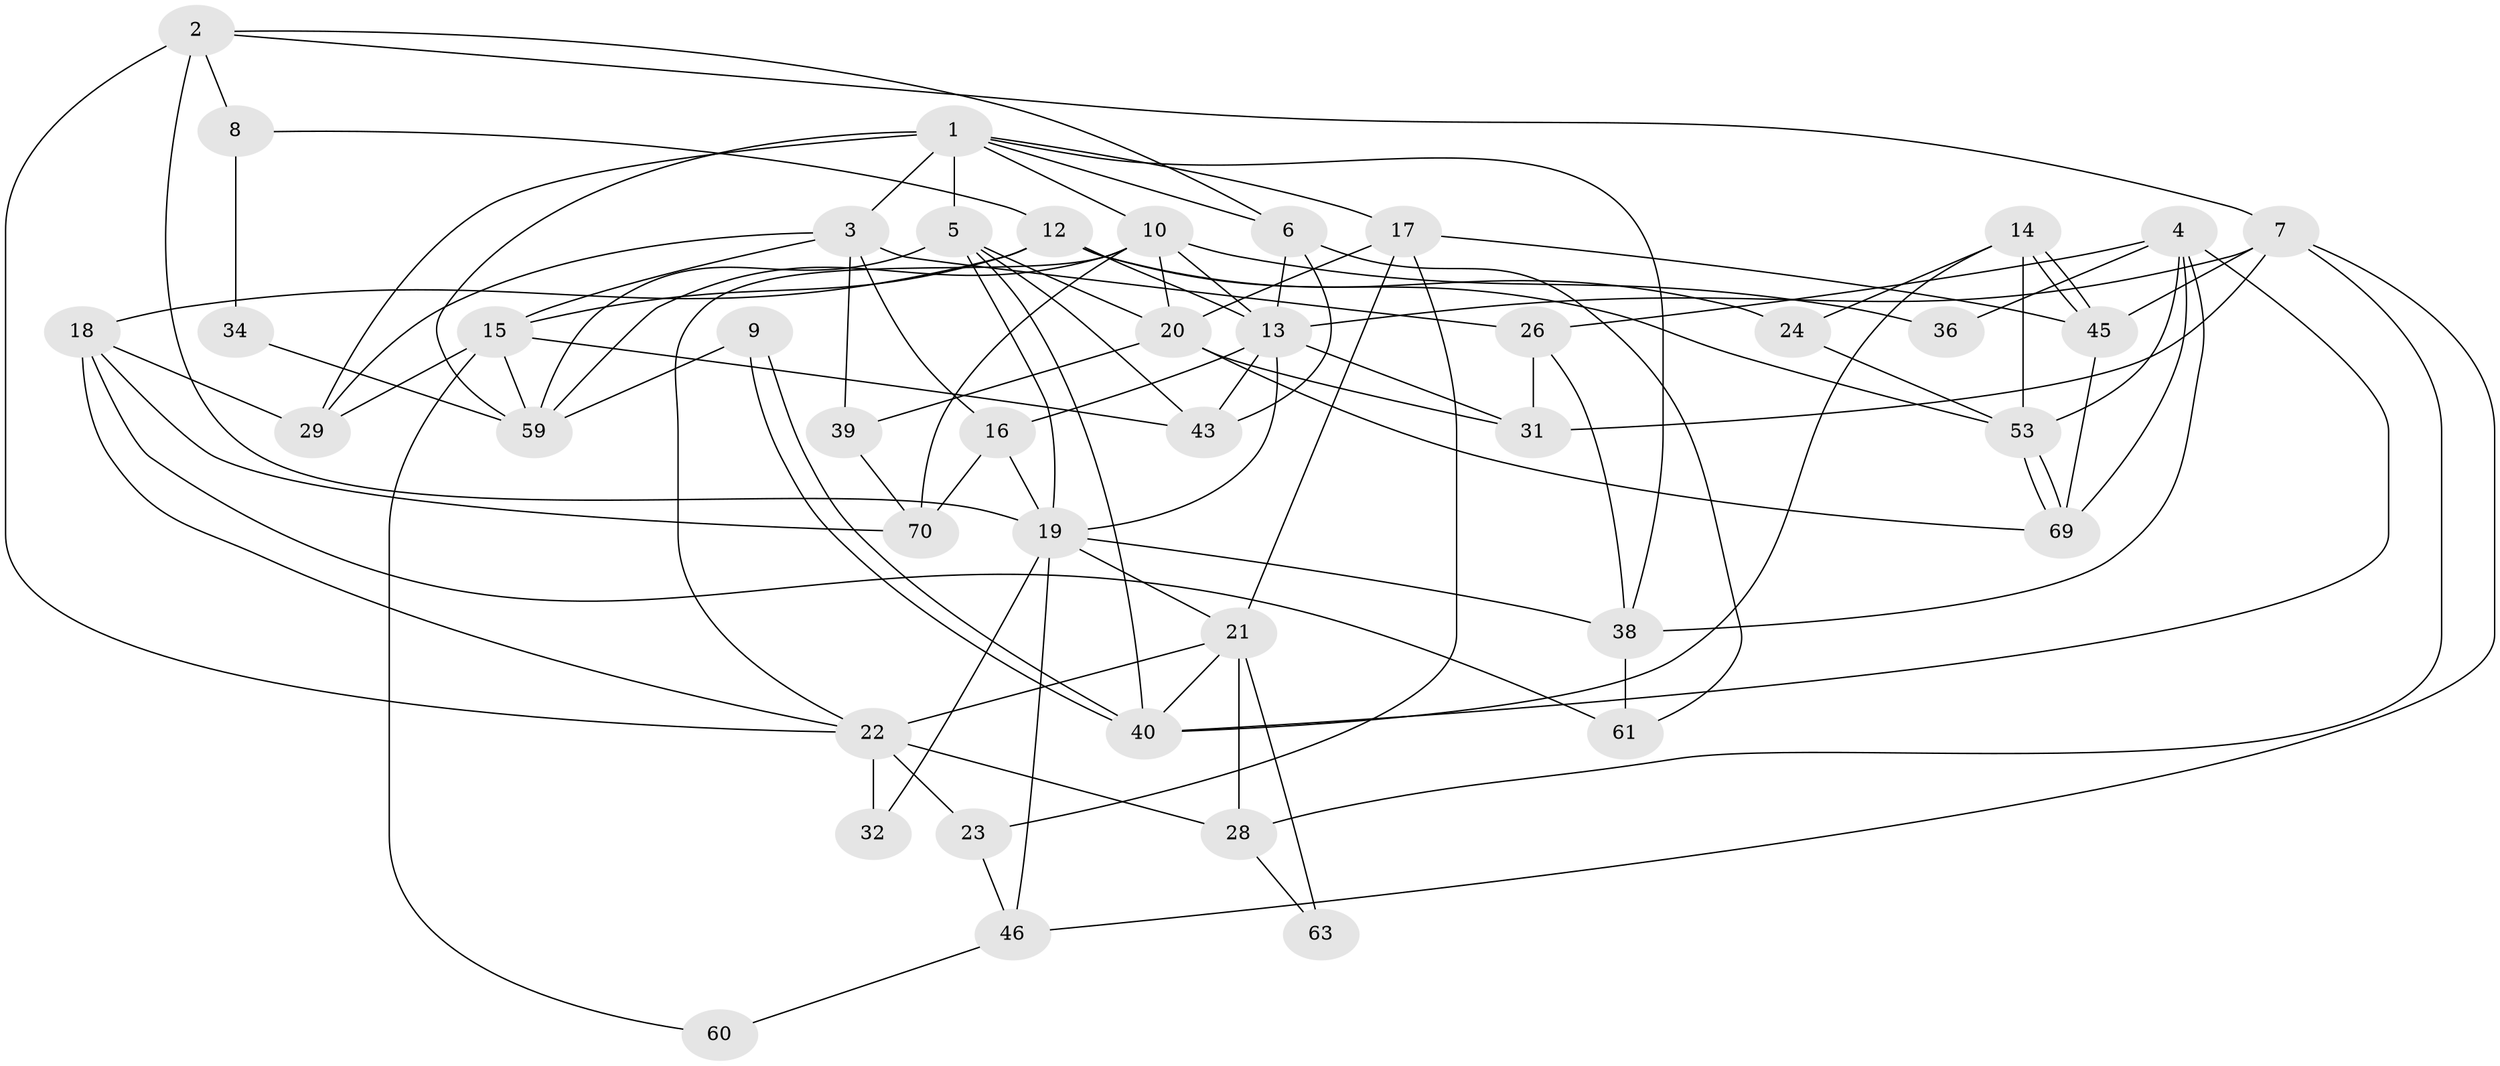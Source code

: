 // original degree distribution, {4: 0.2535211267605634, 5: 0.22535211267605634, 6: 0.09859154929577464, 2: 0.14084507042253522, 3: 0.2535211267605634, 9: 0.014084507042253521, 7: 0.014084507042253521}
// Generated by graph-tools (version 1.1) at 2025/41/03/06/25 10:41:59]
// undirected, 43 vertices, 102 edges
graph export_dot {
graph [start="1"]
  node [color=gray90,style=filled];
  1 [super="+62"];
  2 [super="+25"];
  3 [super="+44"];
  4 [super="+35"];
  5 [super="+11"];
  6 [super="+54"];
  7 [super="+58"];
  8;
  9;
  10 [super="+52"];
  12;
  13 [super="+48"];
  14 [super="+56"];
  15 [super="+64"];
  16 [super="+57"];
  17 [super="+50"];
  18 [super="+27"];
  19 [super="+30"];
  20 [super="+41"];
  21 [super="+33"];
  22 [super="+66"];
  23;
  24 [super="+55"];
  26;
  28 [super="+47"];
  29 [super="+37"];
  31 [super="+71"];
  32;
  34;
  36;
  38 [super="+68"];
  39;
  40 [super="+42"];
  43;
  45 [super="+49"];
  46 [super="+51"];
  53 [super="+67"];
  59 [super="+65"];
  60;
  61;
  63;
  69;
  70;
  1 -- 10;
  1 -- 29 [weight=2];
  1 -- 3;
  1 -- 6;
  1 -- 59;
  1 -- 38;
  1 -- 17;
  1 -- 5;
  2 -- 8;
  2 -- 19 [weight=2];
  2 -- 22;
  2 -- 6;
  2 -- 7;
  3 -- 39;
  3 -- 15;
  3 -- 26;
  3 -- 16;
  3 -- 29;
  4 -- 26;
  4 -- 69;
  4 -- 38;
  4 -- 36;
  4 -- 53;
  4 -- 40;
  5 -- 20;
  5 -- 40;
  5 -- 59;
  5 -- 43;
  5 -- 19;
  6 -- 13;
  6 -- 43 [weight=2];
  6 -- 61;
  7 -- 13;
  7 -- 46;
  7 -- 45;
  7 -- 28;
  7 -- 31;
  8 -- 12;
  8 -- 34;
  9 -- 40;
  9 -- 40;
  9 -- 59;
  10 -- 70;
  10 -- 36;
  10 -- 59;
  10 -- 20;
  10 -- 13;
  10 -- 22;
  12 -- 18;
  12 -- 13;
  12 -- 15;
  12 -- 24;
  12 -- 53;
  13 -- 31;
  13 -- 43;
  13 -- 16 [weight=2];
  13 -- 19;
  14 -- 45;
  14 -- 45;
  14 -- 40;
  14 -- 24;
  14 -- 53;
  15 -- 29;
  15 -- 43;
  15 -- 60;
  15 -- 59;
  16 -- 19;
  16 -- 70 [weight=2];
  17 -- 21;
  17 -- 45;
  17 -- 23;
  17 -- 20;
  18 -- 70;
  18 -- 29 [weight=2];
  18 -- 61;
  18 -- 22;
  19 -- 21;
  19 -- 32;
  19 -- 38;
  19 -- 46;
  20 -- 69;
  20 -- 39 [weight=2];
  20 -- 31;
  21 -- 22;
  21 -- 28 [weight=2];
  21 -- 40;
  21 -- 63;
  22 -- 23;
  22 -- 28;
  22 -- 32;
  23 -- 46;
  24 -- 53;
  26 -- 38;
  26 -- 31;
  28 -- 63;
  34 -- 59;
  38 -- 61;
  39 -- 70;
  45 -- 69 [weight=2];
  46 -- 60;
  53 -- 69;
  53 -- 69;
}
